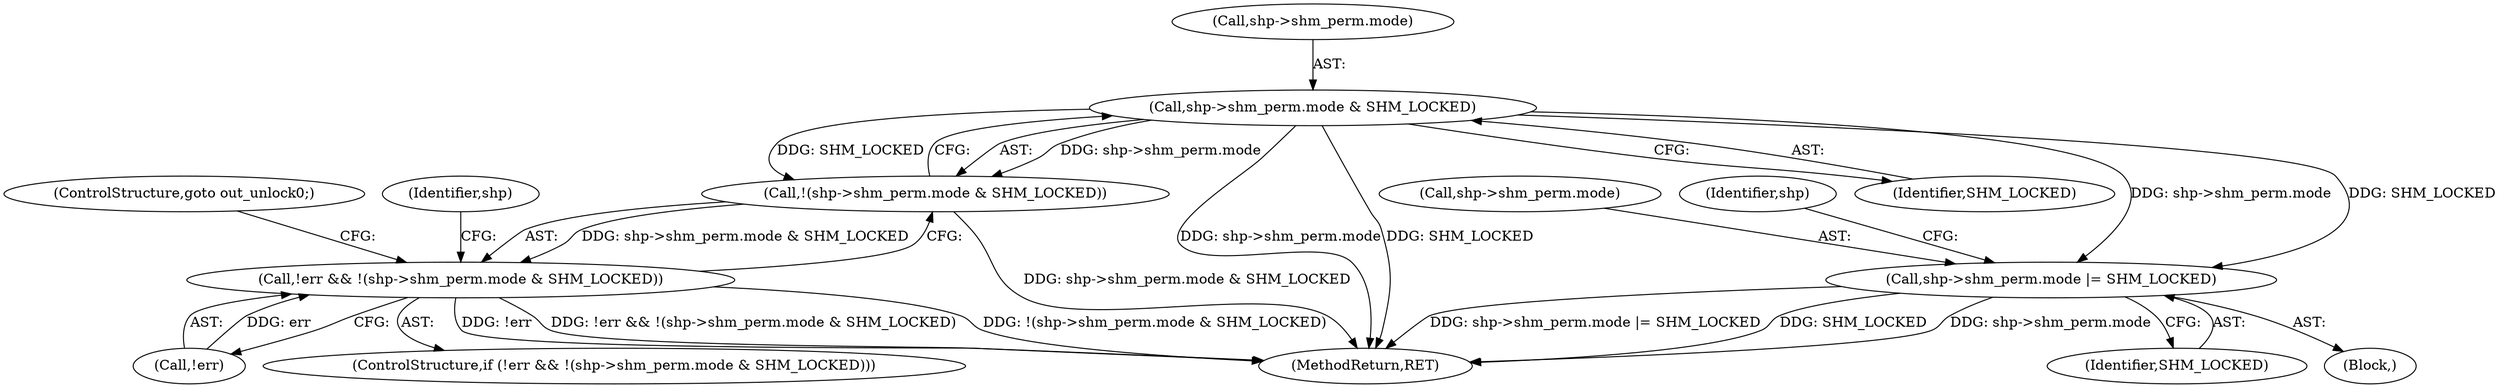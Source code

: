 digraph "0_linux_a399b29dfbaaaf91162b2dc5a5875dd51bbfa2a1@pointer" {
"1000281" [label="(Call,shp->shm_perm.mode & SHM_LOCKED)"];
"1000280" [label="(Call,!(shp->shm_perm.mode & SHM_LOCKED))"];
"1000277" [label="(Call,!err && !(shp->shm_perm.mode & SHM_LOCKED))"];
"1000289" [label="(Call,shp->shm_perm.mode |= SHM_LOCKED)"];
"1000281" [label="(Call,shp->shm_perm.mode & SHM_LOCKED)"];
"1000295" [label="(Identifier,SHM_LOCKED)"];
"1000287" [label="(Identifier,SHM_LOCKED)"];
"1000288" [label="(Block,)"];
"1000360" [label="(MethodReturn,RET)"];
"1000289" [label="(Call,shp->shm_perm.mode |= SHM_LOCKED)"];
"1000301" [label="(ControlStructure,goto out_unlock0;)"];
"1000280" [label="(Call,!(shp->shm_perm.mode & SHM_LOCKED))"];
"1000278" [label="(Call,!err)"];
"1000290" [label="(Call,shp->shm_perm.mode)"];
"1000292" [label="(Identifier,shp)"];
"1000277" [label="(Call,!err && !(shp->shm_perm.mode & SHM_LOCKED))"];
"1000282" [label="(Call,shp->shm_perm.mode)"];
"1000276" [label="(ControlStructure,if (!err && !(shp->shm_perm.mode & SHM_LOCKED)))"];
"1000298" [label="(Identifier,shp)"];
"1000281" -> "1000280"  [label="AST: "];
"1000281" -> "1000287"  [label="CFG: "];
"1000282" -> "1000281"  [label="AST: "];
"1000287" -> "1000281"  [label="AST: "];
"1000280" -> "1000281"  [label="CFG: "];
"1000281" -> "1000360"  [label="DDG: shp->shm_perm.mode"];
"1000281" -> "1000360"  [label="DDG: SHM_LOCKED"];
"1000281" -> "1000280"  [label="DDG: shp->shm_perm.mode"];
"1000281" -> "1000280"  [label="DDG: SHM_LOCKED"];
"1000281" -> "1000289"  [label="DDG: shp->shm_perm.mode"];
"1000281" -> "1000289"  [label="DDG: SHM_LOCKED"];
"1000280" -> "1000277"  [label="AST: "];
"1000277" -> "1000280"  [label="CFG: "];
"1000280" -> "1000360"  [label="DDG: shp->shm_perm.mode & SHM_LOCKED"];
"1000280" -> "1000277"  [label="DDG: shp->shm_perm.mode & SHM_LOCKED"];
"1000277" -> "1000276"  [label="AST: "];
"1000277" -> "1000278"  [label="CFG: "];
"1000278" -> "1000277"  [label="AST: "];
"1000292" -> "1000277"  [label="CFG: "];
"1000301" -> "1000277"  [label="CFG: "];
"1000277" -> "1000360"  [label="DDG: !(shp->shm_perm.mode & SHM_LOCKED)"];
"1000277" -> "1000360"  [label="DDG: !err"];
"1000277" -> "1000360"  [label="DDG: !err && !(shp->shm_perm.mode & SHM_LOCKED)"];
"1000278" -> "1000277"  [label="DDG: err"];
"1000289" -> "1000288"  [label="AST: "];
"1000289" -> "1000295"  [label="CFG: "];
"1000290" -> "1000289"  [label="AST: "];
"1000295" -> "1000289"  [label="AST: "];
"1000298" -> "1000289"  [label="CFG: "];
"1000289" -> "1000360"  [label="DDG: shp->shm_perm.mode"];
"1000289" -> "1000360"  [label="DDG: shp->shm_perm.mode |= SHM_LOCKED"];
"1000289" -> "1000360"  [label="DDG: SHM_LOCKED"];
}
